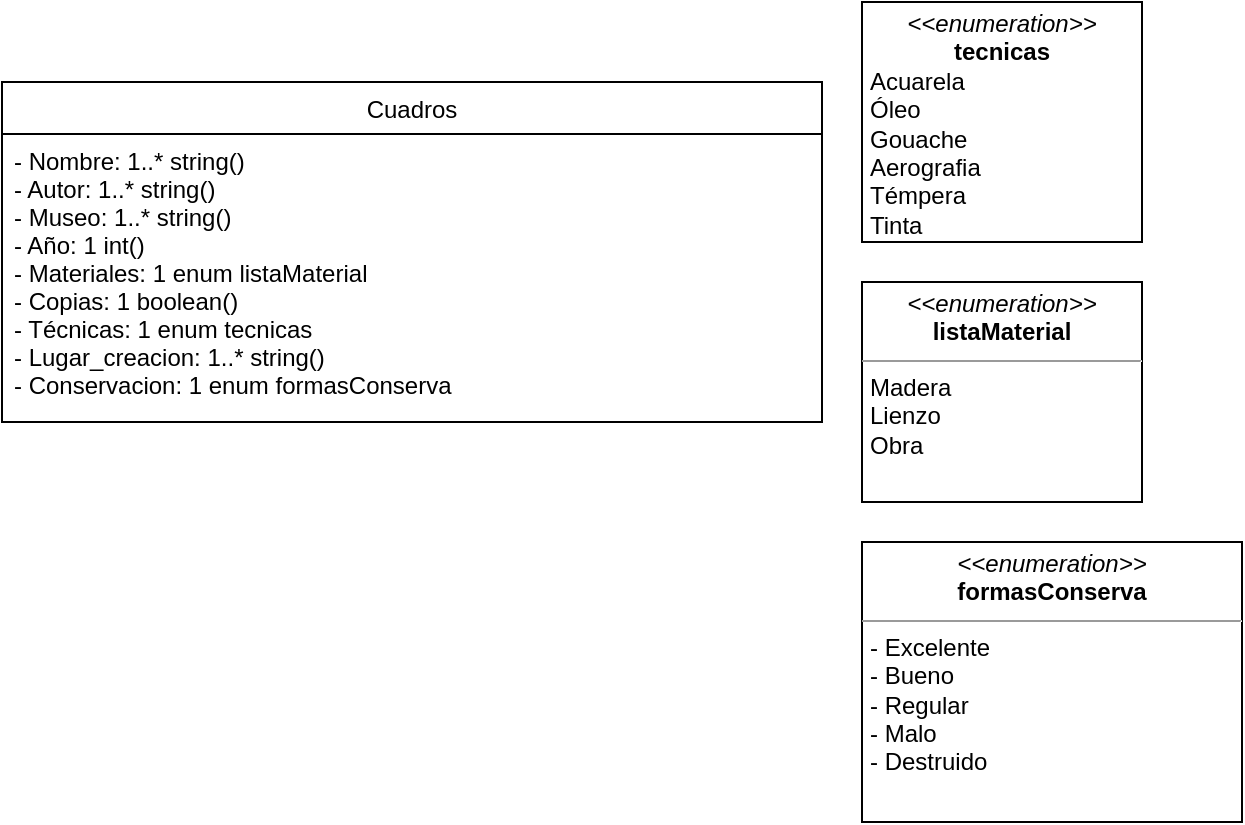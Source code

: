 <mxfile>
    <diagram id="QvFogop1DBaBEqnqRaTt" name="Página-1">
        <mxGraphModel dx="807" dy="257" grid="1" gridSize="10" guides="1" tooltips="1" connect="1" arrows="1" fold="1" page="1" pageScale="1" pageWidth="827" pageHeight="1169" math="0" shadow="0">
            <root>
                <mxCell id="0"/>
                <mxCell id="1" parent="0"/>
                <mxCell id="2" value="Cuadros" style="swimlane;fontStyle=0;childLayout=stackLayout;horizontal=1;startSize=26;fillColor=none;horizontalStack=0;resizeParent=1;resizeParentMax=0;resizeLast=0;collapsible=1;marginBottom=0;" vertex="1" parent="1">
                    <mxGeometry x="130" y="60" width="410" height="170" as="geometry"/>
                </mxCell>
                <mxCell id="3" value="- Nombre: 1..* string()&#10;- Autor: 1..* string()&#10;- Museo: 1..* string()&#10;- Año: 1 int()&#10;- Materiales: 1 enum listaMaterial&#10;- Copias: 1 boolean()&#10;- Técnicas: 1 enum tecnicas&#10;- Lugar_creacion: 1..* string()&#10;- Conservacion: 1 enum formasConserva&#10;" style="text;strokeColor=none;fillColor=none;align=left;verticalAlign=top;spacingLeft=4;spacingRight=4;overflow=hidden;rotatable=0;points=[[0,0.5],[1,0.5]];portConstraint=eastwest;" vertex="1" parent="2">
                    <mxGeometry y="26" width="410" height="144" as="geometry"/>
                </mxCell>
                <mxCell id="6" value="&lt;p style=&quot;margin:0px;margin-top:4px;text-align:center;&quot;&gt;&lt;i&gt;&amp;lt;&amp;lt;enumeration&amp;gt;&amp;gt;&lt;/i&gt;&lt;br&gt;&lt;b&gt;tecnicas&lt;/b&gt;&lt;/p&gt;&lt;p style=&quot;margin:0px;margin-left:4px;&quot;&gt;Acuarela&lt;/p&gt;&lt;p style=&quot;margin:0px;margin-left:4px;&quot;&gt;Óleo&lt;/p&gt;&lt;p style=&quot;margin:0px;margin-left:4px;&quot;&gt;Gouache&lt;/p&gt;&lt;p style=&quot;margin:0px;margin-left:4px;&quot;&gt;Aerografia&lt;/p&gt;&lt;p style=&quot;margin:0px;margin-left:4px;&quot;&gt;Témpera&lt;/p&gt;&lt;p style=&quot;margin:0px;margin-left:4px;&quot;&gt;Tinta&lt;/p&gt;" style="verticalAlign=top;align=left;overflow=fill;fontSize=12;fontFamily=Helvetica;html=1;" vertex="1" parent="1">
                    <mxGeometry x="560" y="20" width="140" height="120" as="geometry"/>
                </mxCell>
                <mxCell id="7" value="&lt;p style=&quot;margin:0px;margin-top:4px;text-align:center;&quot;&gt;&lt;i&gt;&amp;lt;&amp;lt;enumeration&amp;gt;&amp;gt;&lt;/i&gt;&lt;br&gt;&lt;b&gt;listaMaterial&lt;/b&gt;&lt;/p&gt;&lt;hr size=&quot;1&quot;&gt;&lt;p style=&quot;margin:0px;margin-left:4px;&quot;&gt;Madera&lt;/p&gt;&lt;p style=&quot;margin:0px;margin-left:4px;&quot;&gt;Lienzo&lt;/p&gt;&lt;p style=&quot;margin:0px;margin-left:4px;&quot;&gt;Obra&lt;/p&gt;" style="verticalAlign=top;align=left;overflow=fill;fontSize=12;fontFamily=Helvetica;html=1;" vertex="1" parent="1">
                    <mxGeometry x="560" y="160" width="140" height="110" as="geometry"/>
                </mxCell>
                <mxCell id="8" value="&lt;p style=&quot;margin:0px;margin-top:4px;text-align:center;&quot;&gt;&lt;i&gt;&amp;lt;&amp;lt;enumeration&amp;gt;&amp;gt;&lt;/i&gt;&lt;br&gt;&lt;b&gt;formasConserva&lt;/b&gt;&lt;/p&gt;&lt;hr size=&quot;1&quot;&gt;&lt;p style=&quot;margin:0px;margin-left:4px;&quot;&gt;- Excelente&lt;/p&gt;&lt;p style=&quot;margin:0px;margin-left:4px;&quot;&gt;- Bueno&lt;/p&gt;&lt;p style=&quot;margin:0px;margin-left:4px;&quot;&gt;- Regular&lt;/p&gt;&lt;p style=&quot;margin:0px;margin-left:4px;&quot;&gt;- Malo&lt;/p&gt;&lt;p style=&quot;margin:0px;margin-left:4px;&quot;&gt;- Destruido&lt;/p&gt;&lt;p style=&quot;margin:0px;margin-left:4px;&quot;&gt;&lt;br&gt;&lt;/p&gt;" style="verticalAlign=top;align=left;overflow=fill;fontSize=12;fontFamily=Helvetica;html=1;" vertex="1" parent="1">
                    <mxGeometry x="560" y="290" width="190" height="140" as="geometry"/>
                </mxCell>
            </root>
        </mxGraphModel>
    </diagram>
</mxfile>
